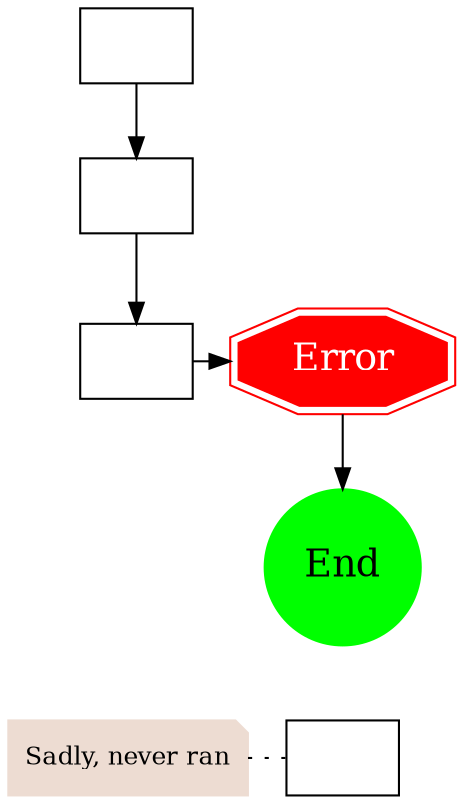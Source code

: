 digraph G {

  rankdir="TB"
  nodesep=0.25
  compound=true
  node[shape=box fontsize="18pt" font=baskerville]
  edge[font=baskerville fontsize="14pt"]

  Picard[shape=rectangle label="" image="picard-tips.png"]
  Riker[shape=rectangle label="" image="riker-googling.png"]
  Worf[shape=rectangle label="" image="worf-email.png"]
  Locutus[shape=rectangle label="" image="locutus-tips.png"]
  Note[shape=note label="Sadly, never ran" fontsize="12pt" style=filled color="#EDDCD2"]
  Error[shape="doubleoctagon" style=filled color=red fontcolor=white]
  End[shape=circle style=filled color=green fontcolor=black]

  Note -> Locutus[dir=none style=dotted]

  Picard -> Riker
  Riker -> Worf
  Worf -> Error
  Error -> End
  End -> Locutus[style=invis dir=none]
  { rank=same; Worf; Error}
  { rank=same; Note; Locutus}

}

